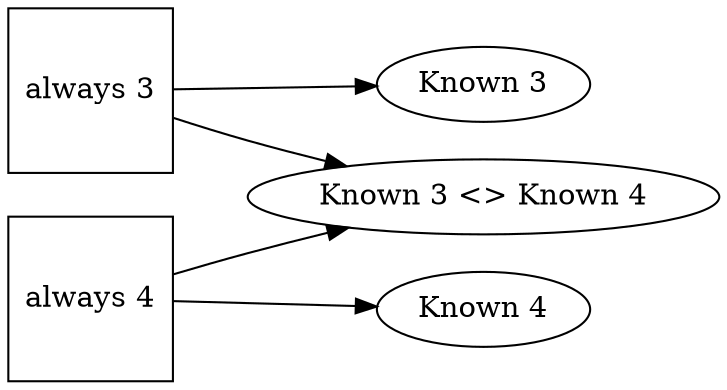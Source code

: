 digraph contradiction {
    graph [rankdir=LR];
    a3 [label="always 3"
       ,shape=square];
    a4 [label="always 4"
       ,shape=square];
    a [label="Known 3"];
    b [label="Known 3 <> Known 4"];
    c [label="Known 4"];
    a3 -> a;
    a3 -> b;
    a4 -> b;
    a4 -> c;
}